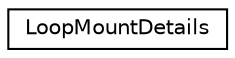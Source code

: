 digraph "Graphical Class Hierarchy"
{
 // LATEX_PDF_SIZE
  edge [fontname="Helvetica",fontsize="10",labelfontname="Helvetica",labelfontsize="10"];
  node [fontname="Helvetica",fontsize="10",shape=record];
  rankdir="LR";
  Node0 [label="LoopMountDetails",height=0.2,width=0.4,color="black", fillcolor="white", style="filled",URL="$classLoopMountDetails.html",tooltip="Class that represents a single loop mount within a container."];
}
